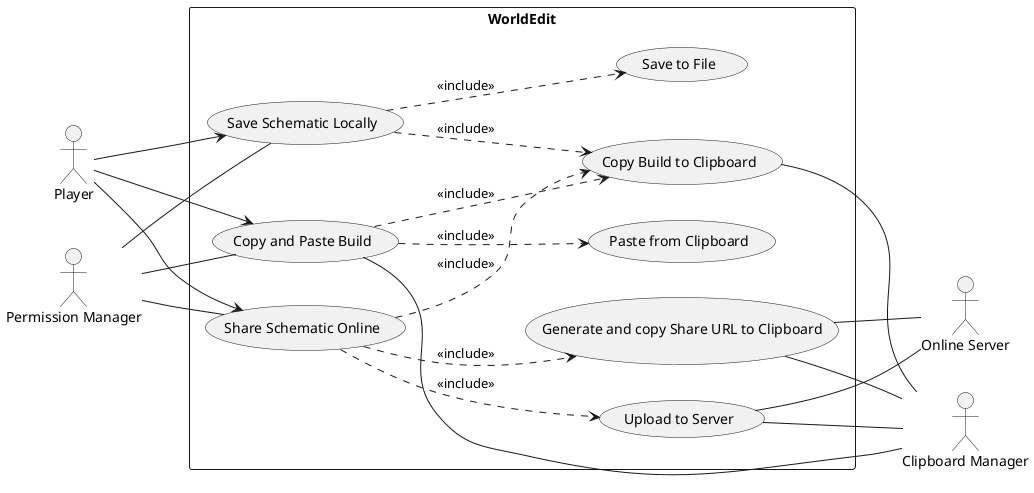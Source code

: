 @startuml WorldEdit Schematics and Clipboard Commands Use Cases

left to right direction
skinparam packageStyle rectangle

actor Player as player
actor "Permission Manager" as perm
actor "Clipboard Manager" as clip
actor "Online Server" as server

rectangle WorldEdit {
  usecase "Save Schematic Locally" as UC1
  usecase "Copy Build to Clipboard" as UC1_1
  usecase "Save to File" as UC1_2
  
  usecase "Share Schematic Online" as UC2
  usecase "Upload to Server" as UC2_1
  usecase "Generate and copy Share URL to Clipboard" as UC2_2
  
  usecase "Copy and Paste Build" as UC3
  usecase "Paste from Clipboard" as UC3_1
}

' UC-001 relationships
player --> UC1
UC1 ..> UC1_1 : <<include>>
UC1 ..> UC1_2 : <<include>>
UC1_1 -- clip
perm -- UC1

' UC-002 relationships
player --> UC2
UC2 ..> UC1_1 : <<include>>
UC2 ..> UC2_1 : <<include>>
UC2 ..> UC2_2 : <<include>>
UC2_1 -- server
UC2_2 -- server
UC2 -- perm
UC2_1 -- clip
UC2_2 -- clip

' UC-003 relationships
player --> UC3
UC3 ..> UC1_1 : <<include>>
UC3 ..> UC3_1 : <<include>>
UC3 -- clip
perm -- UC3

@enduml
